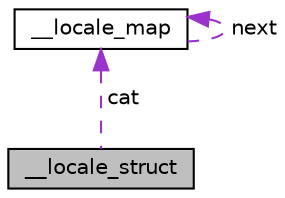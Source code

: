 digraph "__locale_struct"
{
  edge [fontname="Helvetica",fontsize="10",labelfontname="Helvetica",labelfontsize="10"];
  node [fontname="Helvetica",fontsize="10",shape=record];
  Node1 [label="__locale_struct",height=0.2,width=0.4,color="black", fillcolor="grey75", style="filled", fontcolor="black"];
  Node2 -> Node1 [dir="back",color="darkorchid3",fontsize="10",style="dashed",label=" cat" ];
  Node2 [label="__locale_map",height=0.2,width=0.4,color="black", fillcolor="white", style="filled",URL="$struct____locale__map.html"];
  Node2 -> Node2 [dir="back",color="darkorchid3",fontsize="10",style="dashed",label=" next" ];
}
